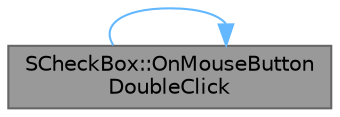 digraph "SCheckBox::OnMouseButtonDoubleClick"
{
 // INTERACTIVE_SVG=YES
 // LATEX_PDF_SIZE
  bgcolor="transparent";
  edge [fontname=Helvetica,fontsize=10,labelfontname=Helvetica,labelfontsize=10];
  node [fontname=Helvetica,fontsize=10,shape=box,height=0.2,width=0.4];
  rankdir="LR";
  Node1 [id="Node000001",label="SCheckBox::OnMouseButton\lDoubleClick",height=0.2,width=0.4,color="gray40", fillcolor="grey60", style="filled", fontcolor="black",tooltip="Called when a mouse button is double clicked."];
  Node1 -> Node1 [id="edge1_Node000001_Node000001",color="steelblue1",style="solid",tooltip=" "];
}

